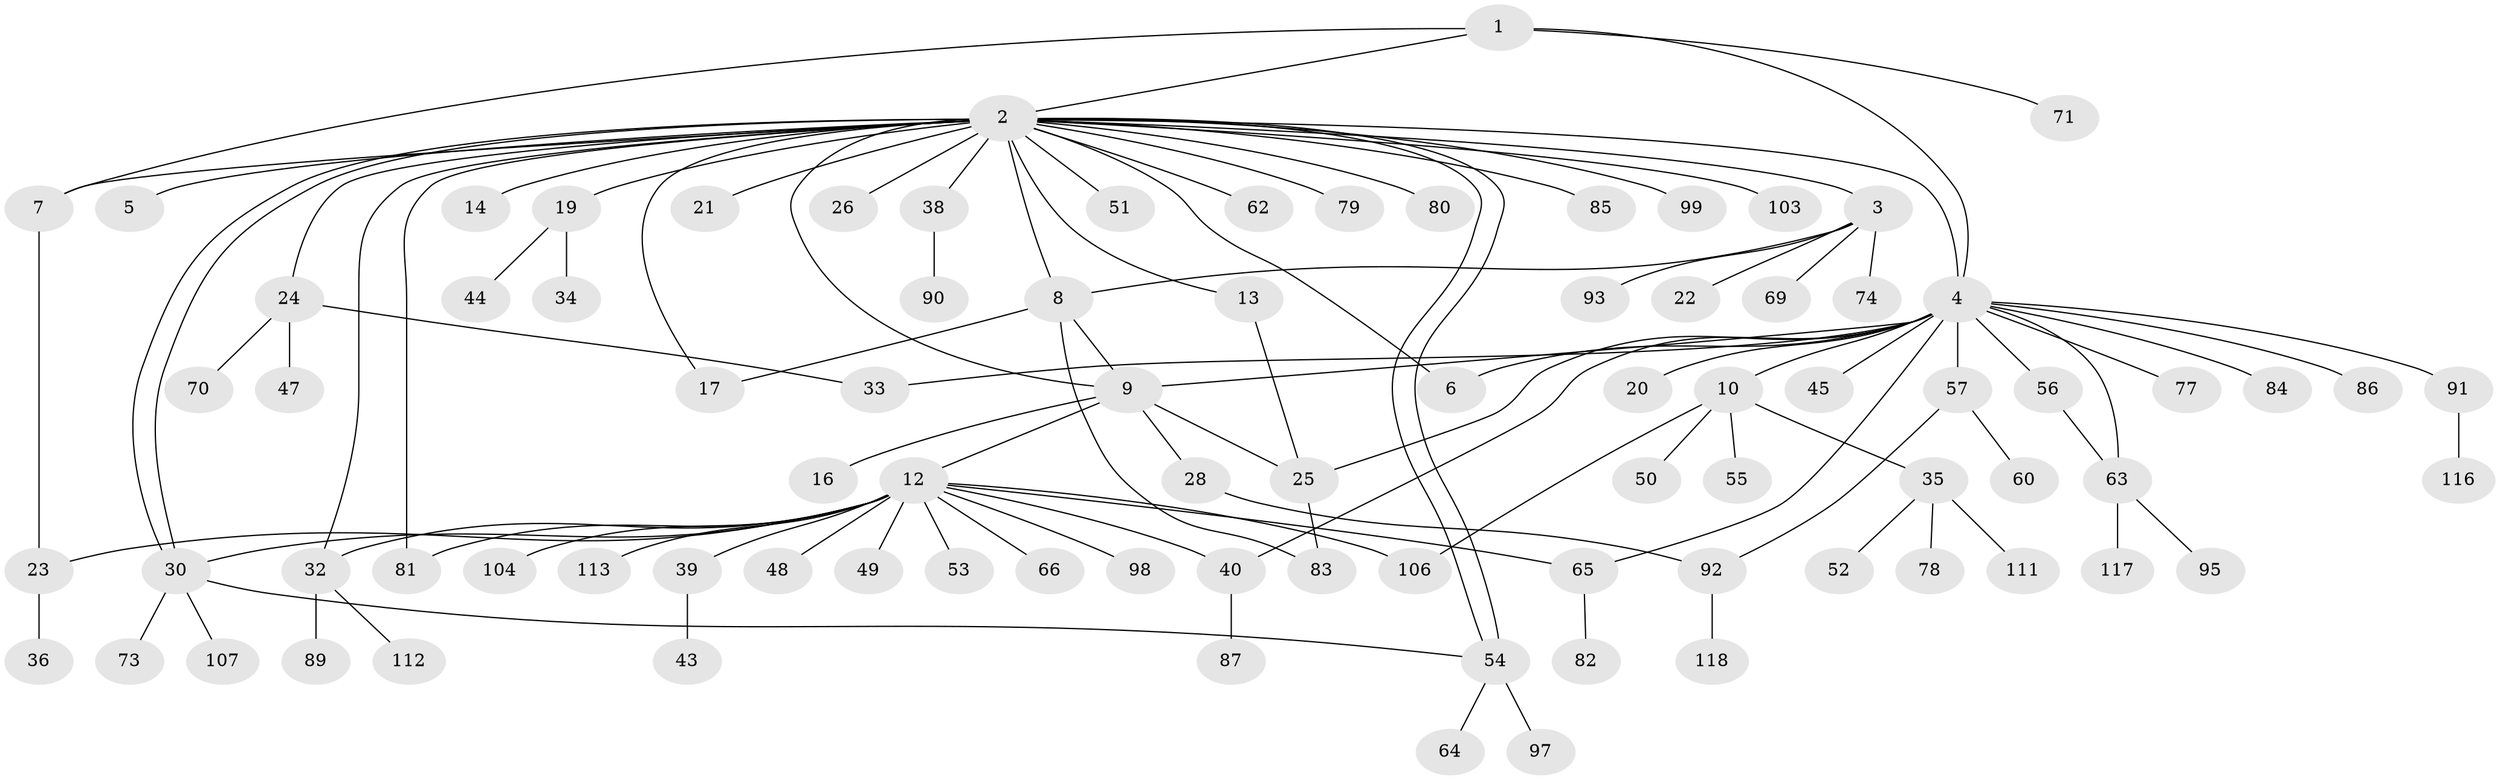 // original degree distribution, {5: 0.04201680672268908, 30: 0.008403361344537815, 14: 0.008403361344537815, 2: 0.19327731092436976, 4: 0.04201680672268908, 6: 0.01680672268907563, 8: 0.01680672268907563, 7: 0.008403361344537815, 1: 0.5546218487394958, 11: 0.008403361344537815, 12: 0.008403361344537815, 3: 0.09243697478991597}
// Generated by graph-tools (version 1.1) at 2025/41/03/06/25 10:41:49]
// undirected, 88 vertices, 110 edges
graph export_dot {
graph [start="1"]
  node [color=gray90,style=filled];
  1 [super="+11"];
  2 [super="+15"];
  3 [super="+61"];
  4 [super="+18"];
  5 [super="+41"];
  6;
  7 [super="+42"];
  8 [super="+101"];
  9 [super="+31"];
  10 [super="+59"];
  12 [super="+29"];
  13;
  14;
  16;
  17;
  19;
  20;
  21;
  22;
  23 [super="+115"];
  24 [super="+37"];
  25 [super="+27"];
  26;
  28;
  30;
  32 [super="+46"];
  33;
  34 [super="+67"];
  35 [super="+108"];
  36;
  38;
  39 [super="+68"];
  40 [super="+105"];
  43 [super="+110"];
  44;
  45;
  47;
  48;
  49 [super="+58"];
  50;
  51;
  52;
  53;
  54;
  55;
  56;
  57 [super="+76"];
  60;
  62;
  63 [super="+72"];
  64;
  65 [super="+75"];
  66;
  69;
  70;
  71;
  73;
  74 [super="+96"];
  77;
  78 [super="+94"];
  79;
  80;
  81 [super="+100"];
  82;
  83;
  84;
  85 [super="+114"];
  86 [super="+88"];
  87 [super="+119"];
  89;
  90;
  91 [super="+109"];
  92 [super="+102"];
  93;
  95;
  97;
  98;
  99;
  103;
  104;
  106;
  107;
  111;
  112;
  113;
  116;
  117;
  118;
  1 -- 2;
  1 -- 4;
  1 -- 7;
  1 -- 71;
  2 -- 3;
  2 -- 4;
  2 -- 5;
  2 -- 6;
  2 -- 7;
  2 -- 8;
  2 -- 9;
  2 -- 13;
  2 -- 14;
  2 -- 17;
  2 -- 19;
  2 -- 21;
  2 -- 24;
  2 -- 26;
  2 -- 30;
  2 -- 30;
  2 -- 38;
  2 -- 51;
  2 -- 54;
  2 -- 54;
  2 -- 62;
  2 -- 79;
  2 -- 80;
  2 -- 81;
  2 -- 85;
  2 -- 99;
  2 -- 103;
  2 -- 32;
  3 -- 22;
  3 -- 69;
  3 -- 93;
  3 -- 8;
  3 -- 74;
  4 -- 9;
  4 -- 10 [weight=2];
  4 -- 20;
  4 -- 33;
  4 -- 56;
  4 -- 57 [weight=2];
  4 -- 65;
  4 -- 77;
  4 -- 86;
  4 -- 6;
  4 -- 40;
  4 -- 45;
  4 -- 84;
  4 -- 91;
  4 -- 63;
  4 -- 25;
  7 -- 23;
  8 -- 9;
  8 -- 17;
  8 -- 83;
  9 -- 12;
  9 -- 16;
  9 -- 28;
  9 -- 25;
  10 -- 35;
  10 -- 50;
  10 -- 55;
  10 -- 106;
  12 -- 23;
  12 -- 30;
  12 -- 40;
  12 -- 53;
  12 -- 66;
  12 -- 81;
  12 -- 98;
  12 -- 104;
  12 -- 106;
  12 -- 32;
  12 -- 65 [weight=2];
  12 -- 39;
  12 -- 48;
  12 -- 49;
  12 -- 113;
  13 -- 25;
  19 -- 34;
  19 -- 44;
  23 -- 36;
  24 -- 33;
  24 -- 47;
  24 -- 70;
  25 -- 83;
  28 -- 92;
  30 -- 54;
  30 -- 73;
  30 -- 107;
  32 -- 89;
  32 -- 112;
  35 -- 52;
  35 -- 78;
  35 -- 111;
  38 -- 90;
  39 -- 43;
  40 -- 87;
  54 -- 64;
  54 -- 97;
  56 -- 63;
  57 -- 60;
  57 -- 92;
  63 -- 95;
  63 -- 117;
  65 -- 82;
  91 -- 116;
  92 -- 118;
}
